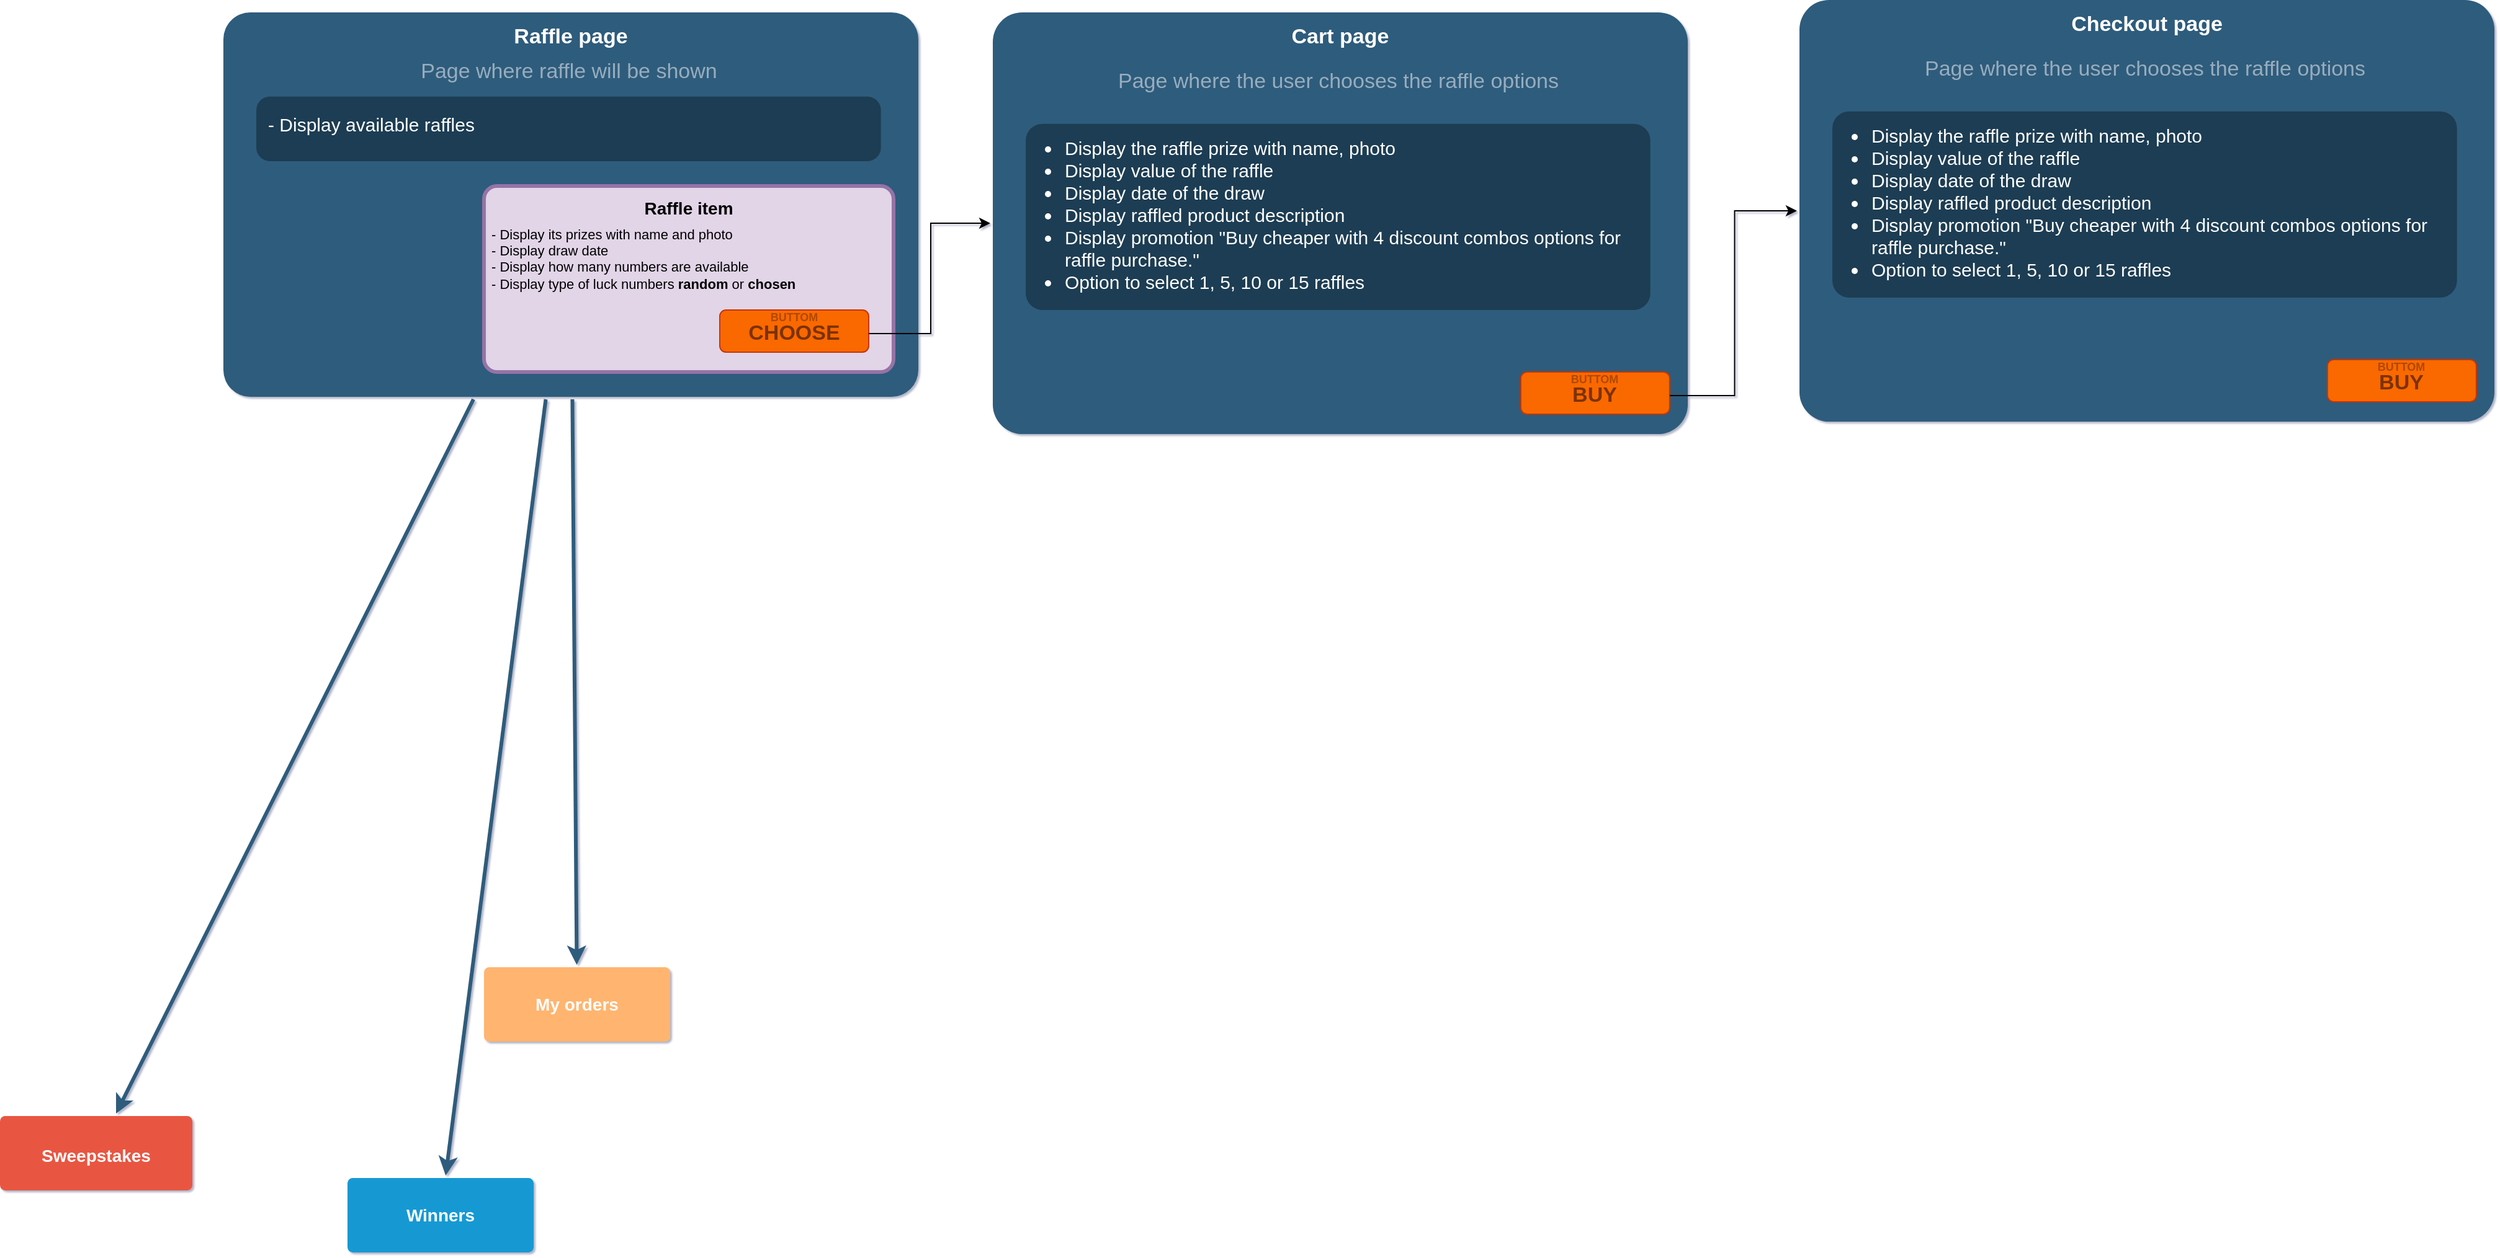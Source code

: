 <mxfile version="17.2.4" type="github">
  <diagram id="6a731a19-8d31-9384-78a2-239565b7b9f0" name="Page-1">
    <mxGraphModel dx="2591" dy="2426" grid="1" gridSize="10" guides="1" tooltips="1" connect="1" arrows="1" fold="1" page="1" pageScale="1" pageWidth="1169" pageHeight="827" background="none" math="0" shadow="1">
      <root>
        <mxCell id="0" />
        <mxCell id="1" parent="0" />
        <mxCell id="1747" value="" style="edgeStyle=none;rounded=0;jumpStyle=none;html=1;shadow=0;labelBackgroundColor=none;startArrow=none;startFill=0;endArrow=classic;endFill=1;jettySize=auto;orthogonalLoop=1;strokeColor=#2F5B7C;strokeWidth=3;fontFamily=Helvetica;fontSize=16;fontColor=#23445D;spacing=5;" parent="1" source="1749" target="1760" edge="1">
          <mxGeometry relative="1" as="geometry" />
        </mxCell>
        <mxCell id="1748" value="" style="edgeStyle=none;rounded=0;jumpStyle=none;html=1;shadow=0;labelBackgroundColor=none;startArrow=none;startFill=0;endArrow=classic;endFill=1;jettySize=auto;orthogonalLoop=1;strokeColor=#2F5B7C;strokeWidth=3;fontFamily=Helvetica;fontSize=16;fontColor=#23445D;spacing=5;" parent="1" source="1749" target="1753" edge="1">
          <mxGeometry relative="1" as="geometry" />
        </mxCell>
        <mxCell id="1753" value="&lt;p style=&quot;line-height: 1.2&quot;&gt;&lt;span&gt;Sweepstakes&lt;/span&gt;&lt;/p&gt;" style="rounded=1;whiteSpace=wrap;html=1;shadow=0;labelBackgroundColor=none;strokeColor=none;strokeWidth=3;fillColor=#e85642;fontFamily=Helvetica;fontSize=14;fontColor=#FFFFFF;align=center;spacing=5;fontStyle=1;arcSize=7;perimeterSpacing=2;verticalAlign=top;" parent="1" vertex="1">
          <mxGeometry x="-460" y="-720" width="155" height="60" as="geometry" />
        </mxCell>
        <mxCell id="1760" value="Winners" style="rounded=1;whiteSpace=wrap;html=1;shadow=0;labelBackgroundColor=none;strokeColor=none;strokeWidth=3;fillColor=#1699d3;fontFamily=Helvetica;fontSize=14;fontColor=#FFFFFF;align=center;spacing=5;fontStyle=1;arcSize=7;perimeterSpacing=2;" parent="1" vertex="1">
          <mxGeometry x="-180" y="-670" width="150" height="60" as="geometry" />
        </mxCell>
        <mxCell id="205Q3Kc9jgg5AD7oj4mv-1784" value="My orders" style="rounded=1;whiteSpace=wrap;html=1;shadow=0;labelBackgroundColor=none;strokeColor=none;strokeWidth=3;fillColor=#FFB570;fontFamily=Helvetica;fontSize=14;fontColor=#FFFFFF;align=center;spacing=5;fontStyle=1;arcSize=7;perimeterSpacing=2;" parent="1" vertex="1">
          <mxGeometry x="-70" y="-840.0" width="150" height="60" as="geometry" />
        </mxCell>
        <mxCell id="205Q3Kc9jgg5AD7oj4mv-1786" value="" style="edgeStyle=none;rounded=0;jumpStyle=none;html=1;shadow=0;labelBackgroundColor=none;startArrow=none;startFill=0;endArrow=classic;endFill=1;jettySize=auto;orthogonalLoop=1;strokeColor=#2F5B7C;strokeWidth=3;fontFamily=Helvetica;fontSize=16;fontColor=#23445D;spacing=5;" parent="1" source="1749" target="205Q3Kc9jgg5AD7oj4mv-1784" edge="1">
          <mxGeometry relative="1" as="geometry">
            <mxPoint x="226.263" y="-1168" as="sourcePoint" />
            <mxPoint x="188.003" y="-1032" as="targetPoint" />
          </mxGeometry>
        </mxCell>
        <mxCell id="205Q3Kc9jgg5AD7oj4mv-1809" value="" style="group" parent="1" vertex="1" connectable="0">
          <mxGeometry x="-280" y="-1610" width="560" height="310" as="geometry" />
        </mxCell>
        <mxCell id="1749" value="&lt;font style=&quot;font-size: 17px&quot;&gt;Raffle page&lt;br&gt;&lt;br&gt;&lt;/font&gt;" style="rounded=1;whiteSpace=wrap;html=1;shadow=0;labelBackgroundColor=none;strokeColor=none;strokeWidth=3;fillColor=#2F5B7C;fontFamily=Helvetica;fontSize=16;fontColor=#FFFFFF;align=center;fontStyle=1;spacing=5;arcSize=7;perimeterSpacing=2;verticalAlign=top;" parent="205Q3Kc9jgg5AD7oj4mv-1809" vertex="1">
          <mxGeometry width="560" height="310" as="geometry" />
        </mxCell>
        <mxCell id="205Q3Kc9jgg5AD7oj4mv-1792" value="&lt;span style=&quot;font-size: 17px&quot;&gt;Page where raffle will be shown&lt;/span&gt;" style="rounded=1;whiteSpace=wrap;html=1;shadow=0;labelBackgroundColor=none;strokeColor=none;strokeWidth=3;fillColor=none;fontFamily=Helvetica;fontSize=16;fontColor=#FFFFFF;align=center;fontStyle=0;spacing=5;arcSize=7;perimeterSpacing=2;verticalAlign=top;textOpacity=50;" parent="205Q3Kc9jgg5AD7oj4mv-1809" vertex="1">
          <mxGeometry x="10.909" y="27.556" width="534.545" height="57.035" as="geometry" />
        </mxCell>
        <mxCell id="205Q3Kc9jgg5AD7oj4mv-1793" value="&lt;font style=&quot;font-size: 15px ; line-height: 1.2&quot;&gt;- Display available raffles&lt;br style=&quot;font-size: 15px&quot;&gt;&lt;/font&gt;" style="rounded=1;whiteSpace=wrap;html=1;shadow=0;labelBackgroundColor=none;strokeColor=none;strokeWidth=3;fillColor=#1F3C52;fontFamily=Helvetica;fontSize=15;fontColor=#FFFFFF;align=left;fontStyle=0;spacing=9;arcSize=21;perimeterSpacing=2;verticalAlign=top;" parent="205Q3Kc9jgg5AD7oj4mv-1809" vertex="1">
          <mxGeometry x="26.55" y="67.93" width="503.27" height="52.07" as="geometry" />
        </mxCell>
        <mxCell id="205Q3Kc9jgg5AD7oj4mv-1808" value="" style="group" parent="205Q3Kc9jgg5AD7oj4mv-1809" vertex="1" connectable="0">
          <mxGeometry x="210" y="140" width="330" height="150" as="geometry" />
        </mxCell>
        <mxCell id="205Q3Kc9jgg5AD7oj4mv-1803" value="Raffle item" style="rounded=1;whiteSpace=wrap;html=1;shadow=0;labelBackgroundColor=none;strokeColor=#9673a6;strokeWidth=3;fillColor=#e1d5e7;fontFamily=Helvetica;fontSize=14;align=center;spacing=5;fontStyle=1;arcSize=7;perimeterSpacing=2;verticalAlign=top;" parent="205Q3Kc9jgg5AD7oj4mv-1808" vertex="1">
          <mxGeometry width="330" height="150" as="geometry" />
        </mxCell>
        <mxCell id="205Q3Kc9jgg5AD7oj4mv-1804" value="&lt;span style=&quot;font-size: 11px ; font-weight: 400&quot;&gt;- Display its prizes&amp;nbsp;with name and photo&lt;/span&gt;&lt;br style=&quot;font-size: 11px ; font-weight: 400&quot;&gt;&lt;span style=&quot;font-size: 11px ; font-weight: 400&quot;&gt;- Display draw date&lt;/span&gt;&lt;br style=&quot;font-size: 11px ; font-weight: 400&quot;&gt;&lt;span style=&quot;font-size: 11px ; font-weight: 400&quot;&gt;- Display how many numbers are available&lt;/span&gt;&lt;br style=&quot;font-size: 11px ; font-weight: 400&quot;&gt;&lt;span style=&quot;font-size: 11px ; font-weight: 400&quot;&gt;- Display type of luck numbers&amp;nbsp;&lt;/span&gt;&lt;b style=&quot;font-size: 11px&quot;&gt;random&lt;/b&gt;&lt;span style=&quot;font-size: 11px ; font-weight: 400&quot;&gt;&amp;nbsp;or&amp;nbsp;&lt;/span&gt;&lt;b style=&quot;font-size: 11px&quot;&gt;chosen&lt;/b&gt;" style="rounded=1;whiteSpace=wrap;html=1;shadow=0;labelBackgroundColor=none;strokeColor=none;strokeWidth=3;fillColor=none;fontFamily=Helvetica;fontSize=11;fontColor=#000000;align=left;spacing=6;fontStyle=1;arcSize=7;perimeterSpacing=2;verticalAlign=top;" parent="205Q3Kc9jgg5AD7oj4mv-1808" vertex="1">
          <mxGeometry y="22" width="330" height="102" as="geometry" />
        </mxCell>
        <mxCell id="205Q3Kc9jgg5AD7oj4mv-1807" value="" style="group" parent="205Q3Kc9jgg5AD7oj4mv-1808" vertex="1" connectable="0">
          <mxGeometry x="190.0" y="100" width="120" height="36" as="geometry" />
        </mxCell>
        <mxCell id="205Q3Kc9jgg5AD7oj4mv-1805" value="BUTTOM" style="rounded=1;whiteSpace=wrap;html=1;labelBackgroundColor=none;fontSize=9;fontColor=#000000;strokeColor=#C73500;fillColor=#fa6800;verticalAlign=top;spacing=-4;fontStyle=1;textOpacity=30;" parent="205Q3Kc9jgg5AD7oj4mv-1807" vertex="1">
          <mxGeometry width="120" height="34" as="geometry" />
        </mxCell>
        <mxCell id="205Q3Kc9jgg5AD7oj4mv-1806" value="CHOOSE" style="rounded=1;whiteSpace=wrap;html=1;labelBackgroundColor=none;fontSize=17;fontColor=#000000;strokeColor=none;fillColor=none;verticalAlign=middle;spacing=0;fontStyle=1;textOpacity=50;" parent="205Q3Kc9jgg5AD7oj4mv-1807" vertex="1">
          <mxGeometry y="2" width="120" height="34" as="geometry" />
        </mxCell>
        <mxCell id="205Q3Kc9jgg5AD7oj4mv-1810" value="" style="group" parent="1" vertex="1" connectable="0">
          <mxGeometry x="340" y="-1610" width="560" height="410" as="geometry" />
        </mxCell>
        <mxCell id="205Q3Kc9jgg5AD7oj4mv-1811" value="&lt;font style=&quot;font-size: 17px&quot;&gt;Cart page&lt;br&gt;&lt;/font&gt;" style="rounded=1;whiteSpace=wrap;html=1;shadow=0;labelBackgroundColor=none;strokeColor=none;strokeWidth=3;fillColor=#2F5B7C;fontFamily=Helvetica;fontSize=16;fontColor=#FFFFFF;align=center;fontStyle=1;spacing=5;arcSize=7;perimeterSpacing=2;verticalAlign=top;" parent="205Q3Kc9jgg5AD7oj4mv-1810" vertex="1">
          <mxGeometry width="560" height="340" as="geometry" />
        </mxCell>
        <mxCell id="205Q3Kc9jgg5AD7oj4mv-1812" value="&lt;span style=&quot;font-size: 17px&quot;&gt;Page where the user chooses the raffle options&lt;/span&gt;" style="rounded=1;whiteSpace=wrap;html=1;shadow=0;labelBackgroundColor=none;strokeColor=none;strokeWidth=3;fillColor=none;fontFamily=Helvetica;fontSize=16;fontColor=#FFFFFF;align=center;fontStyle=0;spacing=5;arcSize=7;perimeterSpacing=2;verticalAlign=top;textOpacity=50;" parent="205Q3Kc9jgg5AD7oj4mv-1810" vertex="1">
          <mxGeometry x="10.909" y="36.445" width="534.545" height="75.434" as="geometry" />
        </mxCell>
        <mxCell id="205Q3Kc9jgg5AD7oj4mv-1813" value="&lt;ul&gt;&lt;li&gt;&lt;font style=&quot;font-size: 15px ; line-height: 1.2&quot;&gt;Display the raffle prize with name, photo&lt;/font&gt;&lt;/li&gt;&lt;li&gt;&lt;font style=&quot;font-size: 15px ; line-height: 1.2&quot;&gt;Display value of the raffle&lt;/font&gt;&lt;/li&gt;&lt;li&gt;&lt;font style=&quot;font-size: 15px ; line-height: 1.2&quot;&gt;Display date of the draw&lt;/font&gt;&lt;/li&gt;&lt;li&gt;&lt;font style=&quot;font-size: 15px ; line-height: 1.2&quot;&gt;Display raffled product description&lt;/font&gt;&lt;/li&gt;&lt;li&gt;&lt;font style=&quot;font-size: 15px ; line-height: 1.2&quot;&gt;Display promotion &quot;Buy cheaper with 4 discount combos options for raffle purchase.&quot;&lt;/font&gt;&lt;/li&gt;&lt;li&gt;&lt;font style=&quot;font-size: 15px ; line-height: 1.2&quot;&gt;Option to select 1, 5, 10 or 15 raffles&lt;/font&gt;&lt;/li&gt;&lt;/ul&gt;" style="rounded=1;whiteSpace=wrap;html=1;shadow=0;labelBackgroundColor=none;strokeColor=none;strokeWidth=3;fillColor=#1F3C52;fontFamily=Helvetica;fontSize=15;fontColor=#FFFFFF;align=left;fontStyle=0;spacing=-9;arcSize=9;perimeterSpacing=2;verticalAlign=top;" parent="205Q3Kc9jgg5AD7oj4mv-1810" vertex="1">
          <mxGeometry x="26.55" y="89.84" width="503.27" height="150.16" as="geometry" />
        </mxCell>
        <mxCell id="205Q3Kc9jgg5AD7oj4mv-1826" value="" style="group" parent="205Q3Kc9jgg5AD7oj4mv-1810" vertex="1" connectable="0">
          <mxGeometry x="425.45" y="290" width="120" height="36" as="geometry" />
        </mxCell>
        <mxCell id="205Q3Kc9jgg5AD7oj4mv-1827" value="BUTTOM" style="rounded=1;whiteSpace=wrap;html=1;labelBackgroundColor=none;fontSize=9;fontColor=#000000;strokeColor=#C73500;fillColor=#fa6800;verticalAlign=top;spacing=-4;fontStyle=1;textOpacity=30;" parent="205Q3Kc9jgg5AD7oj4mv-1826" vertex="1">
          <mxGeometry width="120" height="34" as="geometry" />
        </mxCell>
        <mxCell id="205Q3Kc9jgg5AD7oj4mv-1828" value="BUY" style="rounded=1;whiteSpace=wrap;html=1;labelBackgroundColor=none;fontSize=17;fontColor=#000000;strokeColor=none;fillColor=none;verticalAlign=middle;spacing=0;fontStyle=1;textOpacity=50;" parent="205Q3Kc9jgg5AD7oj4mv-1826" vertex="1">
          <mxGeometry y="2" width="120" height="34" as="geometry" />
        </mxCell>
        <mxCell id="MgWAyxcwD4eq4RJQkwBH-1760" value="" style="group" vertex="1" connectable="0" parent="1">
          <mxGeometry x="990" y="-1620" width="560" height="410" as="geometry" />
        </mxCell>
        <mxCell id="MgWAyxcwD4eq4RJQkwBH-1761" value="&lt;font style=&quot;font-size: 17px&quot;&gt;Checkout page&lt;br&gt;&lt;/font&gt;" style="rounded=1;whiteSpace=wrap;html=1;shadow=0;labelBackgroundColor=none;strokeColor=none;strokeWidth=3;fillColor=#2F5B7C;fontFamily=Helvetica;fontSize=16;fontColor=#FFFFFF;align=center;fontStyle=1;spacing=5;arcSize=7;perimeterSpacing=2;verticalAlign=top;" vertex="1" parent="MgWAyxcwD4eq4RJQkwBH-1760">
          <mxGeometry width="560" height="340" as="geometry" />
        </mxCell>
        <mxCell id="MgWAyxcwD4eq4RJQkwBH-1762" value="&lt;span style=&quot;font-size: 17px&quot;&gt;Page where the user chooses the raffle options&lt;/span&gt;" style="rounded=1;whiteSpace=wrap;html=1;shadow=0;labelBackgroundColor=none;strokeColor=none;strokeWidth=3;fillColor=none;fontFamily=Helvetica;fontSize=16;fontColor=#FFFFFF;align=center;fontStyle=0;spacing=5;arcSize=7;perimeterSpacing=2;verticalAlign=top;textOpacity=50;" vertex="1" parent="MgWAyxcwD4eq4RJQkwBH-1760">
          <mxGeometry x="10.909" y="36.445" width="534.545" height="75.434" as="geometry" />
        </mxCell>
        <mxCell id="MgWAyxcwD4eq4RJQkwBH-1763" value="&lt;ul&gt;&lt;li&gt;&lt;font style=&quot;font-size: 15px ; line-height: 1.2&quot;&gt;Display the raffle prize with name, photo&lt;/font&gt;&lt;/li&gt;&lt;li&gt;&lt;font style=&quot;font-size: 15px ; line-height: 1.2&quot;&gt;Display value of the raffle&lt;/font&gt;&lt;/li&gt;&lt;li&gt;&lt;font style=&quot;font-size: 15px ; line-height: 1.2&quot;&gt;Display date of the draw&lt;/font&gt;&lt;/li&gt;&lt;li&gt;&lt;font style=&quot;font-size: 15px ; line-height: 1.2&quot;&gt;Display raffled product description&lt;/font&gt;&lt;/li&gt;&lt;li&gt;&lt;font style=&quot;font-size: 15px ; line-height: 1.2&quot;&gt;Display promotion &quot;Buy cheaper with 4 discount combos options for raffle purchase.&quot;&lt;/font&gt;&lt;/li&gt;&lt;li&gt;&lt;font style=&quot;font-size: 15px ; line-height: 1.2&quot;&gt;Option to select 1, 5, 10 or 15 raffles&lt;/font&gt;&lt;/li&gt;&lt;/ul&gt;" style="rounded=1;whiteSpace=wrap;html=1;shadow=0;labelBackgroundColor=none;strokeColor=none;strokeWidth=3;fillColor=#1F3C52;fontFamily=Helvetica;fontSize=15;fontColor=#FFFFFF;align=left;fontStyle=0;spacing=-9;arcSize=9;perimeterSpacing=2;verticalAlign=top;" vertex="1" parent="MgWAyxcwD4eq4RJQkwBH-1760">
          <mxGeometry x="26.55" y="89.84" width="503.27" height="150.16" as="geometry" />
        </mxCell>
        <mxCell id="MgWAyxcwD4eq4RJQkwBH-1764" value="" style="group" vertex="1" connectable="0" parent="MgWAyxcwD4eq4RJQkwBH-1760">
          <mxGeometry x="425.45" y="290" width="120" height="36" as="geometry" />
        </mxCell>
        <mxCell id="MgWAyxcwD4eq4RJQkwBH-1765" value="BUTTOM" style="rounded=1;whiteSpace=wrap;html=1;labelBackgroundColor=none;fontSize=9;fontColor=#000000;strokeColor=#C73500;fillColor=#fa6800;verticalAlign=top;spacing=-4;fontStyle=1;textOpacity=30;" vertex="1" parent="MgWAyxcwD4eq4RJQkwBH-1764">
          <mxGeometry width="120" height="34" as="geometry" />
        </mxCell>
        <mxCell id="MgWAyxcwD4eq4RJQkwBH-1766" value="BUY" style="rounded=1;whiteSpace=wrap;html=1;labelBackgroundColor=none;fontSize=17;fontColor=#000000;strokeColor=none;fillColor=none;verticalAlign=middle;spacing=0;fontStyle=1;textOpacity=50;" vertex="1" parent="MgWAyxcwD4eq4RJQkwBH-1764">
          <mxGeometry y="2" width="120" height="34" as="geometry" />
        </mxCell>
        <mxCell id="MgWAyxcwD4eq4RJQkwBH-1768" style="edgeStyle=orthogonalEdgeStyle;rounded=0;orthogonalLoop=1;jettySize=auto;html=1;" edge="1" parent="1" source="205Q3Kc9jgg5AD7oj4mv-1828" target="MgWAyxcwD4eq4RJQkwBH-1761">
          <mxGeometry relative="1" as="geometry" />
        </mxCell>
        <mxCell id="MgWAyxcwD4eq4RJQkwBH-1769" style="edgeStyle=orthogonalEdgeStyle;rounded=0;orthogonalLoop=1;jettySize=auto;html=1;" edge="1" parent="1" source="205Q3Kc9jgg5AD7oj4mv-1806" target="205Q3Kc9jgg5AD7oj4mv-1811">
          <mxGeometry relative="1" as="geometry" />
        </mxCell>
      </root>
    </mxGraphModel>
  </diagram>
</mxfile>
